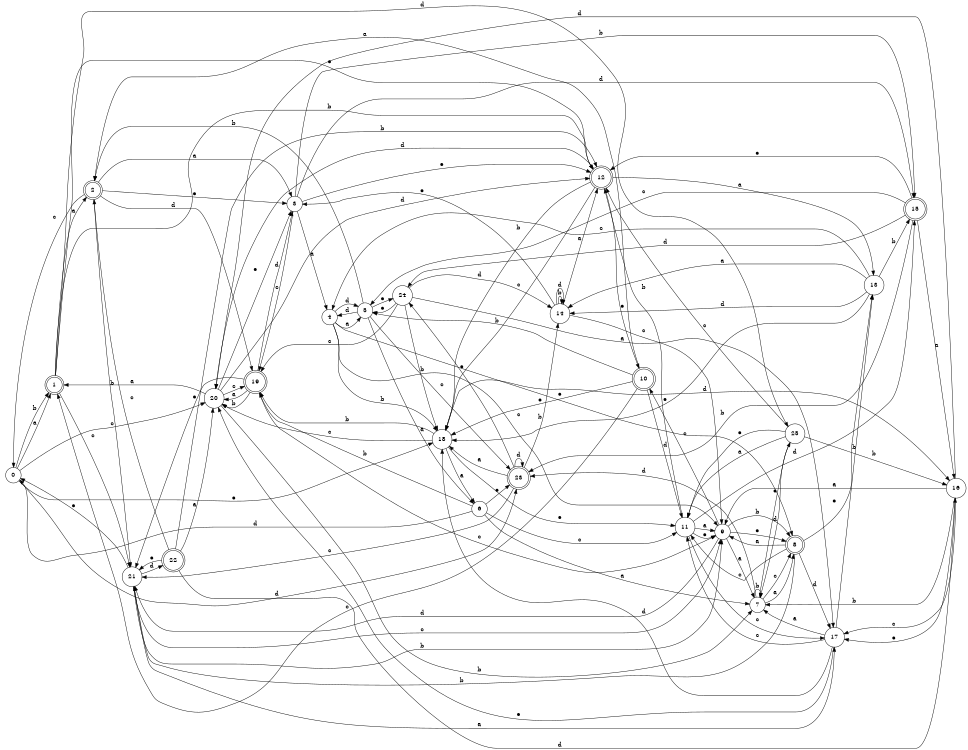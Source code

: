 digraph n21_10 {
__start0 [label="" shape="none"];

rankdir=LR;
size="8,5";

s0 [style="filled", color="black", fillcolor="white" shape="circle", label="0"];
s1 [style="rounded,filled", color="black", fillcolor="white" shape="doublecircle", label="1"];
s2 [style="rounded,filled", color="black", fillcolor="white" shape="doublecircle", label="2"];
s3 [style="filled", color="black", fillcolor="white" shape="circle", label="3"];
s4 [style="filled", color="black", fillcolor="white" shape="circle", label="4"];
s5 [style="filled", color="black", fillcolor="white" shape="circle", label="5"];
s6 [style="filled", color="black", fillcolor="white" shape="circle", label="6"];
s7 [style="filled", color="black", fillcolor="white" shape="circle", label="7"];
s8 [style="rounded,filled", color="black", fillcolor="white" shape="doublecircle", label="8"];
s9 [style="filled", color="black", fillcolor="white" shape="circle", label="9"];
s10 [style="rounded,filled", color="black", fillcolor="white" shape="doublecircle", label="10"];
s11 [style="filled", color="black", fillcolor="white" shape="circle", label="11"];
s12 [style="rounded,filled", color="black", fillcolor="white" shape="doublecircle", label="12"];
s13 [style="filled", color="black", fillcolor="white" shape="circle", label="13"];
s14 [style="filled", color="black", fillcolor="white" shape="circle", label="14"];
s15 [style="rounded,filled", color="black", fillcolor="white" shape="doublecircle", label="15"];
s16 [style="filled", color="black", fillcolor="white" shape="circle", label="16"];
s17 [style="filled", color="black", fillcolor="white" shape="circle", label="17"];
s18 [style="filled", color="black", fillcolor="white" shape="circle", label="18"];
s19 [style="rounded,filled", color="black", fillcolor="white" shape="doublecircle", label="19"];
s20 [style="filled", color="black", fillcolor="white" shape="circle", label="20"];
s21 [style="filled", color="black", fillcolor="white" shape="circle", label="21"];
s22 [style="rounded,filled", color="black", fillcolor="white" shape="doublecircle", label="22"];
s23 [style="rounded,filled", color="black", fillcolor="white" shape="doublecircle", label="23"];
s24 [style="filled", color="black", fillcolor="white" shape="circle", label="24"];
s25 [style="filled", color="black", fillcolor="white" shape="circle", label="25"];
s0 -> s1 [label="a"];
s0 -> s1 [label="b"];
s0 -> s20 [label="c"];
s0 -> s23 [label="d"];
s0 -> s18 [label="e"];
s1 -> s2 [label="a"];
s1 -> s12 [label="b"];
s1 -> s21 [label="c"];
s1 -> s25 [label="d"];
s1 -> s12 [label="e"];
s2 -> s3 [label="a"];
s2 -> s21 [label="b"];
s2 -> s0 [label="c"];
s2 -> s19 [label="d"];
s2 -> s3 [label="e"];
s3 -> s4 [label="a"];
s3 -> s15 [label="b"];
s3 -> s19 [label="c"];
s3 -> s15 [label="d"];
s3 -> s12 [label="e"];
s4 -> s5 [label="a"];
s4 -> s18 [label="b"];
s4 -> s9 [label="c"];
s4 -> s5 [label="d"];
s4 -> s8 [label="e"];
s5 -> s6 [label="a"];
s5 -> s2 [label="b"];
s5 -> s23 [label="c"];
s5 -> s4 [label="d"];
s5 -> s24 [label="e"];
s6 -> s7 [label="a"];
s6 -> s19 [label="b"];
s6 -> s11 [label="c"];
s6 -> s0 [label="d"];
s6 -> s23 [label="e"];
s7 -> s8 [label="a"];
s7 -> s7 [label="b"];
s7 -> s8 [label="c"];
s7 -> s23 [label="d"];
s7 -> s25 [label="e"];
s8 -> s9 [label="a"];
s8 -> s21 [label="b"];
s8 -> s11 [label="c"];
s8 -> s17 [label="d"];
s8 -> s13 [label="e"];
s9 -> s7 [label="a"];
s9 -> s8 [label="b"];
s9 -> s10 [label="c"];
s9 -> s21 [label="d"];
s9 -> s8 [label="e"];
s10 -> s2 [label="a"];
s10 -> s5 [label="b"];
s10 -> s1 [label="c"];
s10 -> s11 [label="d"];
s10 -> s18 [label="e"];
s11 -> s9 [label="a"];
s11 -> s12 [label="b"];
s11 -> s17 [label="c"];
s11 -> s15 [label="d"];
s11 -> s9 [label="e"];
s12 -> s13 [label="a"];
s12 -> s18 [label="b"];
s12 -> s18 [label="c"];
s12 -> s20 [label="d"];
s12 -> s10 [label="e"];
s13 -> s14 [label="a"];
s13 -> s15 [label="b"];
s13 -> s4 [label="c"];
s13 -> s14 [label="d"];
s13 -> s18 [label="e"];
s14 -> s12 [label="a"];
s14 -> s14 [label="b"];
s14 -> s9 [label="c"];
s14 -> s14 [label="d"];
s14 -> s3 [label="e"];
s15 -> s16 [label="a"];
s15 -> s23 [label="b"];
s15 -> s5 [label="c"];
s15 -> s24 [label="d"];
s15 -> s12 [label="e"];
s16 -> s9 [label="a"];
s16 -> s7 [label="b"];
s16 -> s17 [label="c"];
s16 -> s20 [label="d"];
s16 -> s17 [label="e"];
s17 -> s7 [label="a"];
s17 -> s13 [label="b"];
s17 -> s11 [label="c"];
s17 -> s18 [label="d"];
s17 -> s20 [label="e"];
s18 -> s6 [label="a"];
s18 -> s19 [label="b"];
s18 -> s20 [label="c"];
s18 -> s16 [label="d"];
s18 -> s11 [label="e"];
s19 -> s20 [label="a"];
s19 -> s20 [label="b"];
s19 -> s9 [label="c"];
s19 -> s3 [label="d"];
s19 -> s21 [label="e"];
s20 -> s1 [label="a"];
s20 -> s7 [label="b"];
s20 -> s19 [label="c"];
s20 -> s12 [label="d"];
s20 -> s3 [label="e"];
s21 -> s17 [label="a"];
s21 -> s9 [label="b"];
s21 -> s9 [label="c"];
s21 -> s22 [label="d"];
s21 -> s0 [label="e"];
s22 -> s20 [label="a"];
s22 -> s12 [label="b"];
s22 -> s2 [label="c"];
s22 -> s16 [label="d"];
s22 -> s21 [label="e"];
s23 -> s18 [label="a"];
s23 -> s14 [label="b"];
s23 -> s21 [label="c"];
s23 -> s23 [label="d"];
s23 -> s24 [label="e"];
s24 -> s17 [label="a"];
s24 -> s18 [label="b"];
s24 -> s19 [label="c"];
s24 -> s14 [label="d"];
s24 -> s5 [label="e"];
s25 -> s11 [label="a"];
s25 -> s16 [label="b"];
s25 -> s12 [label="c"];
s25 -> s7 [label="d"];
s25 -> s11 [label="e"];

}